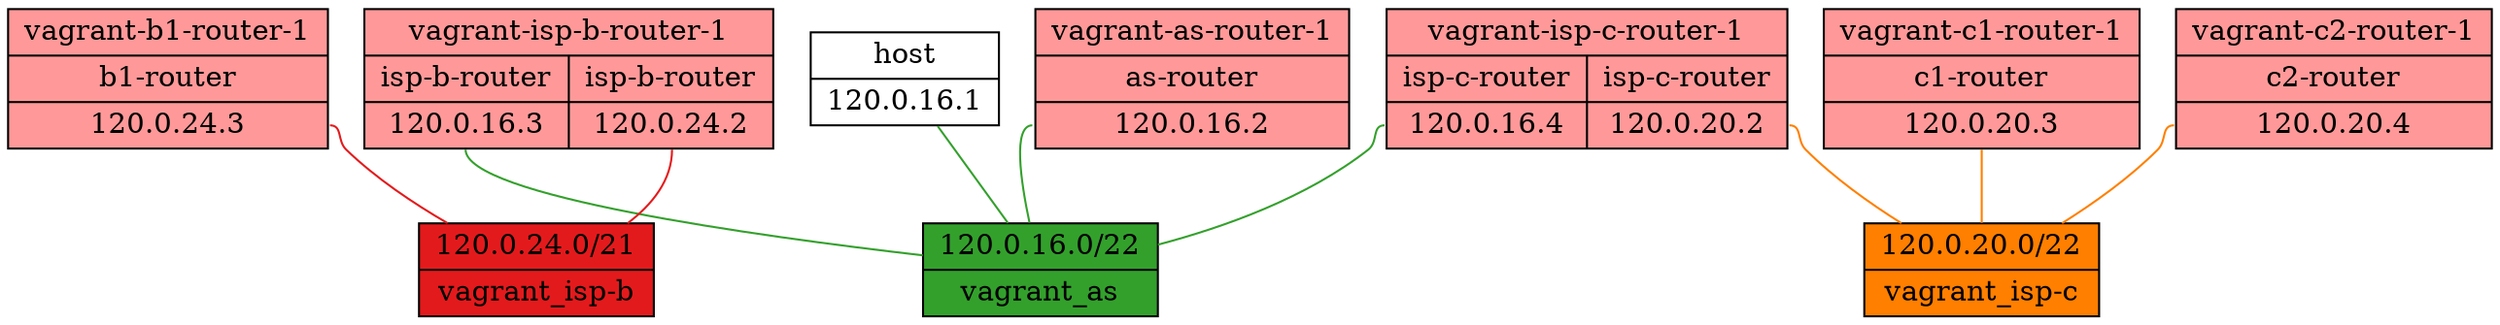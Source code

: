 # https://github.com/LeoVerto/docker-network-graph
# https://dreampuf.github.io/GraphvizOnline/
// Docker Network Graph
graph {
    graph [splines=true]
    network_vagrant_as [label="{<gw_iface> 120.0.16.0/22 | vagrant_as}" fillcolor="#33a02c" shape=record style=filled]
    "network_vagrant_isp-b" [label="{<gw_iface> 120.0.24.0/21 | vagrant_isp-b}" fillcolor="#e31a1c" shape=record style=filled]
    "network_vagrant_isp-c" [label="{<gw_iface> 120.0.20.0/22 | vagrant_isp-c}" fillcolor="#ff7f00" shape=record style=filled]
    container_d1de7e3e9ce3fa1c03647bb9a1c950ac4b4b15358d85dca52f999b27cedc4888 [label="{ vagrant-isp-b-router-1 | { { isp-b-router |<6a87d20a534afd9f1e2dcc192b7a10bb7fae614210174230a90a6f3b30e7a034> 120.0.16.3 } | { isp-b-router |<78d1fae25dddd14ed39f817dec1077d0b62613c8db639d7d84afa3ddfbdbd58d> 120.0.24.2 } } }" fillcolor="#ff9999" shape=record style=filled]
    container_80a2c4571d3a4b639401c945282d9ecdf785ee18458ad3063e7647a21eb877e0 [label="{ vagrant-c2-router-1 | { { c2-router |<49dc7e2778f074caedab119cc9f98f92c278d8cc63051248e650e8e7d1a0c61e> 120.0.20.4 } } }" fillcolor="#ff9999" shape=record style=filled]
    container_7f68a345bb996dc3c82da9b1328b3c501e387d5b71ef8f3ad7dfaaffba0dabc3 [label="{ vagrant-b1-router-1 | { { b1-router |<833284fc652534bdd58fd68e45e9a7e793dcdcd97fdba373b7e84f367767434c> 120.0.24.3 } } }" fillcolor="#ff9999" shape=record style=filled]
    container_16c410b5b49fdae10acceb4ba2d914b8695a2a76b215dc0337872623839d1574 [label="{ vagrant-isp-c-router-1 | { { isp-c-router |<2f398b36c637a2591934b9e5bb5fa51962bfecf5aca749db67c829c67df5a8c9> 120.0.16.4 } | { isp-c-router |<d8221d46325e4f6f30791035b943ca6fa477d04e2fdc62f38c307f5d8ef92a7d> 120.0.20.2 } } }" fillcolor="#ff9999" shape=record style=filled]
    container_81318318d3b214edf2919060c56f6d514bc66772a6a484a98f0276035f90188a [label="{ vagrant-c1-router-1 | { { c1-router |<5d50a019e950dbc1d5fbdfb8da0fcdeebb3e8c4e5e7da9eb50f8eea08dfec390> 120.0.20.3 } } }" fillcolor="#ff9999" shape=record style=filled]
    container_3d0e77a50a7080c346a547ce772e2d0cd0d9090756294e7ab258e51f00cda5a8 [label="{ vagrant-as-router-1 | { { as-router |<14b3a191d45f6ec2f2017bfefdc923efca02a1d99c2528346497de1b4984e8f6> 120.0.16.2 } } }" fillcolor="#ff9999" shape=record style=filled]
    host [label="{ host | 120.0.16.1 }" fillcolor="#ffffff" shape=record style=filled]
    container_d1de7e3e9ce3fa1c03647bb9a1c950ac4b4b15358d85dca52f999b27cedc4888:"6a87d20a534afd9f1e2dcc192b7a10bb7fae614210174230a90a6f3b30e7a034" -- network_vagrant_as [color="#33a02c"]
    container_d1de7e3e9ce3fa1c03647bb9a1c950ac4b4b15358d85dca52f999b27cedc4888:"78d1fae25dddd14ed39f817dec1077d0b62613c8db639d7d84afa3ddfbdbd58d" -- "network_vagrant_isp-b" [color="#e31a1c"]
    container_80a2c4571d3a4b639401c945282d9ecdf785ee18458ad3063e7647a21eb877e0:"49dc7e2778f074caedab119cc9f98f92c278d8cc63051248e650e8e7d1a0c61e" -- "network_vagrant_isp-c" [color="#ff7f00"]
    container_7f68a345bb996dc3c82da9b1328b3c501e387d5b71ef8f3ad7dfaaffba0dabc3:"833284fc652534bdd58fd68e45e9a7e793dcdcd97fdba373b7e84f367767434c" -- "network_vagrant_isp-b" [color="#e31a1c"]
    container_16c410b5b49fdae10acceb4ba2d914b8695a2a76b215dc0337872623839d1574:"2f398b36c637a2591934b9e5bb5fa51962bfecf5aca749db67c829c67df5a8c9" -- network_vagrant_as [color="#33a02c"]
    container_16c410b5b49fdae10acceb4ba2d914b8695a2a76b215dc0337872623839d1574:d8221d46325e4f6f30791035b943ca6fa477d04e2fdc62f38c307f5d8ef92a7d -- "network_vagrant_isp-c" [color="#ff7f00"]
    container_81318318d3b214edf2919060c56f6d514bc66772a6a484a98f0276035f90188a:"5d50a019e950dbc1d5fbdfb8da0fcdeebb3e8c4e5e7da9eb50f8eea08dfec390" -- "network_vagrant_isp-c" [color="#ff7f00"]
    container_3d0e77a50a7080c346a547ce772e2d0cd0d9090756294e7ab258e51f00cda5a8:"14b3a191d45f6ec2f2017bfefdc923efca02a1d99c2528346497de1b4984e8f6" -- network_vagrant_as [color="#33a02c"]
    host -- network_vagrant_as [color="#33a02c"]
}
